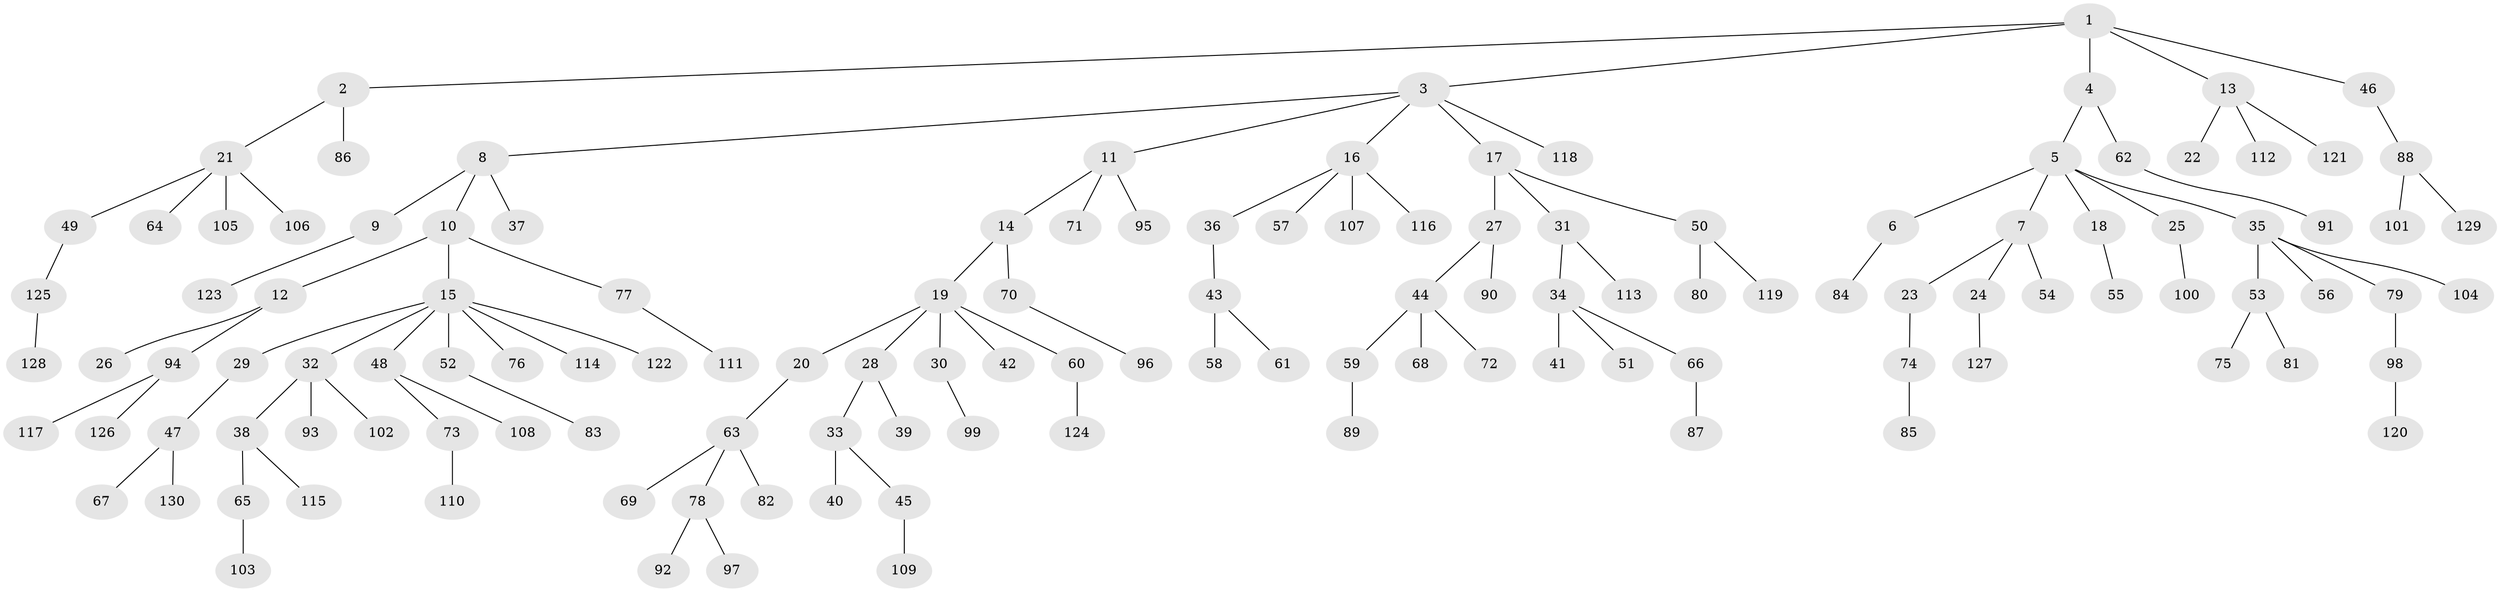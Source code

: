 // Generated by graph-tools (version 1.1) at 2025/50/03/09/25 03:50:24]
// undirected, 130 vertices, 129 edges
graph export_dot {
graph [start="1"]
  node [color=gray90,style=filled];
  1;
  2;
  3;
  4;
  5;
  6;
  7;
  8;
  9;
  10;
  11;
  12;
  13;
  14;
  15;
  16;
  17;
  18;
  19;
  20;
  21;
  22;
  23;
  24;
  25;
  26;
  27;
  28;
  29;
  30;
  31;
  32;
  33;
  34;
  35;
  36;
  37;
  38;
  39;
  40;
  41;
  42;
  43;
  44;
  45;
  46;
  47;
  48;
  49;
  50;
  51;
  52;
  53;
  54;
  55;
  56;
  57;
  58;
  59;
  60;
  61;
  62;
  63;
  64;
  65;
  66;
  67;
  68;
  69;
  70;
  71;
  72;
  73;
  74;
  75;
  76;
  77;
  78;
  79;
  80;
  81;
  82;
  83;
  84;
  85;
  86;
  87;
  88;
  89;
  90;
  91;
  92;
  93;
  94;
  95;
  96;
  97;
  98;
  99;
  100;
  101;
  102;
  103;
  104;
  105;
  106;
  107;
  108;
  109;
  110;
  111;
  112;
  113;
  114;
  115;
  116;
  117;
  118;
  119;
  120;
  121;
  122;
  123;
  124;
  125;
  126;
  127;
  128;
  129;
  130;
  1 -- 2;
  1 -- 3;
  1 -- 4;
  1 -- 13;
  1 -- 46;
  2 -- 21;
  2 -- 86;
  3 -- 8;
  3 -- 11;
  3 -- 16;
  3 -- 17;
  3 -- 118;
  4 -- 5;
  4 -- 62;
  5 -- 6;
  5 -- 7;
  5 -- 18;
  5 -- 25;
  5 -- 35;
  6 -- 84;
  7 -- 23;
  7 -- 24;
  7 -- 54;
  8 -- 9;
  8 -- 10;
  8 -- 37;
  9 -- 123;
  10 -- 12;
  10 -- 15;
  10 -- 77;
  11 -- 14;
  11 -- 71;
  11 -- 95;
  12 -- 26;
  12 -- 94;
  13 -- 22;
  13 -- 112;
  13 -- 121;
  14 -- 19;
  14 -- 70;
  15 -- 29;
  15 -- 32;
  15 -- 48;
  15 -- 52;
  15 -- 76;
  15 -- 114;
  15 -- 122;
  16 -- 36;
  16 -- 57;
  16 -- 107;
  16 -- 116;
  17 -- 27;
  17 -- 31;
  17 -- 50;
  18 -- 55;
  19 -- 20;
  19 -- 28;
  19 -- 30;
  19 -- 42;
  19 -- 60;
  20 -- 63;
  21 -- 49;
  21 -- 64;
  21 -- 105;
  21 -- 106;
  23 -- 74;
  24 -- 127;
  25 -- 100;
  27 -- 44;
  27 -- 90;
  28 -- 33;
  28 -- 39;
  29 -- 47;
  30 -- 99;
  31 -- 34;
  31 -- 113;
  32 -- 38;
  32 -- 93;
  32 -- 102;
  33 -- 40;
  33 -- 45;
  34 -- 41;
  34 -- 51;
  34 -- 66;
  35 -- 53;
  35 -- 56;
  35 -- 79;
  35 -- 104;
  36 -- 43;
  38 -- 65;
  38 -- 115;
  43 -- 58;
  43 -- 61;
  44 -- 59;
  44 -- 68;
  44 -- 72;
  45 -- 109;
  46 -- 88;
  47 -- 67;
  47 -- 130;
  48 -- 73;
  48 -- 108;
  49 -- 125;
  50 -- 80;
  50 -- 119;
  52 -- 83;
  53 -- 75;
  53 -- 81;
  59 -- 89;
  60 -- 124;
  62 -- 91;
  63 -- 69;
  63 -- 78;
  63 -- 82;
  65 -- 103;
  66 -- 87;
  70 -- 96;
  73 -- 110;
  74 -- 85;
  77 -- 111;
  78 -- 92;
  78 -- 97;
  79 -- 98;
  88 -- 101;
  88 -- 129;
  94 -- 117;
  94 -- 126;
  98 -- 120;
  125 -- 128;
}
